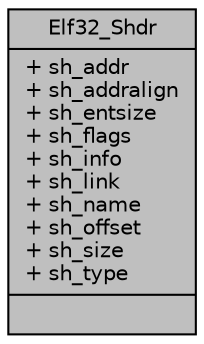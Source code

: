 digraph "Elf32_Shdr"
{
 // LATEX_PDF_SIZE
  edge [fontname="Helvetica",fontsize="10",labelfontname="Helvetica",labelfontsize="10"];
  node [fontname="Helvetica",fontsize="10",shape=record];
  Node1 [label="{Elf32_Shdr\n|+ sh_addr\l+ sh_addralign\l+ sh_entsize\l+ sh_flags\l+ sh_info\l+ sh_link\l+ sh_name\l+ sh_offset\l+ sh_size\l+ sh_type\l|}",height=0.2,width=0.4,color="black", fillcolor="grey75", style="filled", fontcolor="black",tooltip=" "];
}
